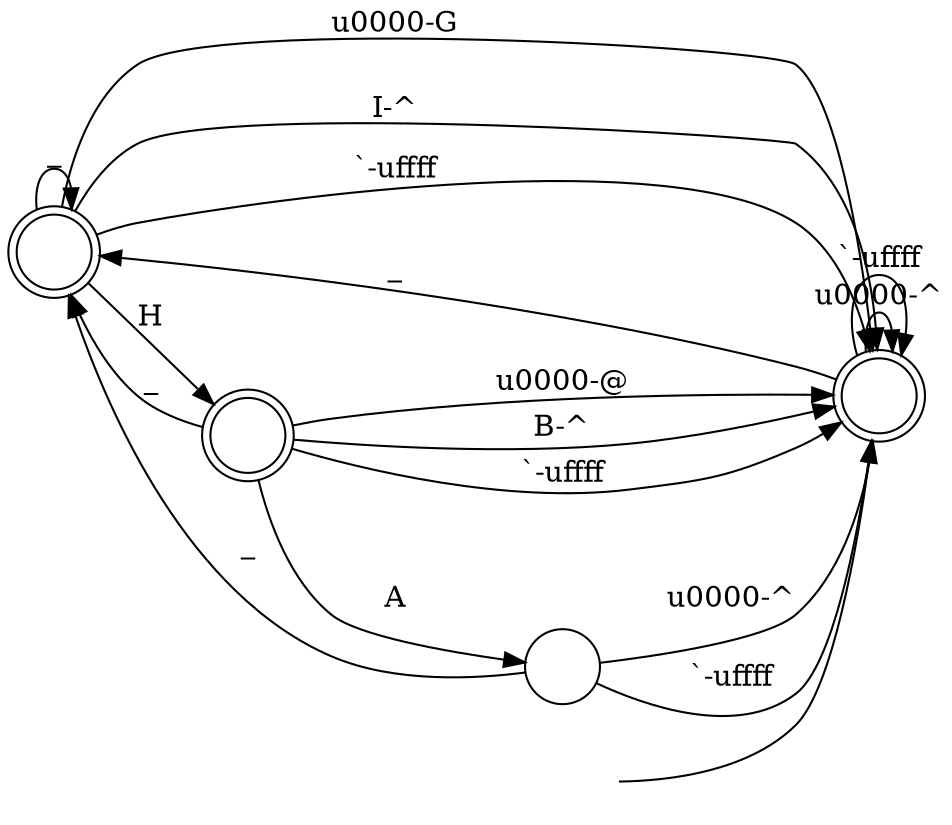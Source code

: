 digraph Automaton {
  rankdir = LR;
  0 [shape=doublecircle,label=""];
  0 -> 3 [label="\u0000-G"]
  0 -> 2 [label="H"]
  0 -> 0 [label="_"]
  0 -> 3 [label="I-^"]
  0 -> 3 [label="`-\uffff"]
  1 [shape=circle,label=""];
  1 -> 3 [label="\u0000-^"]
  1 -> 0 [label="_"]
  1 -> 3 [label="`-\uffff"]
  2 [shape=doublecircle,label=""];
  2 -> 3 [label="\u0000-@"]
  2 -> 1 [label="A"]
  2 -> 0 [label="_"]
  2 -> 3 [label="B-^"]
  2 -> 3 [label="`-\uffff"]
  3 [shape=doublecircle,label=""];
  initial [shape=plaintext,label=""];
  initial -> 3
  3 -> 3 [label="\u0000-^"]
  3 -> 0 [label="_"]
  3 -> 3 [label="`-\uffff"]
}
